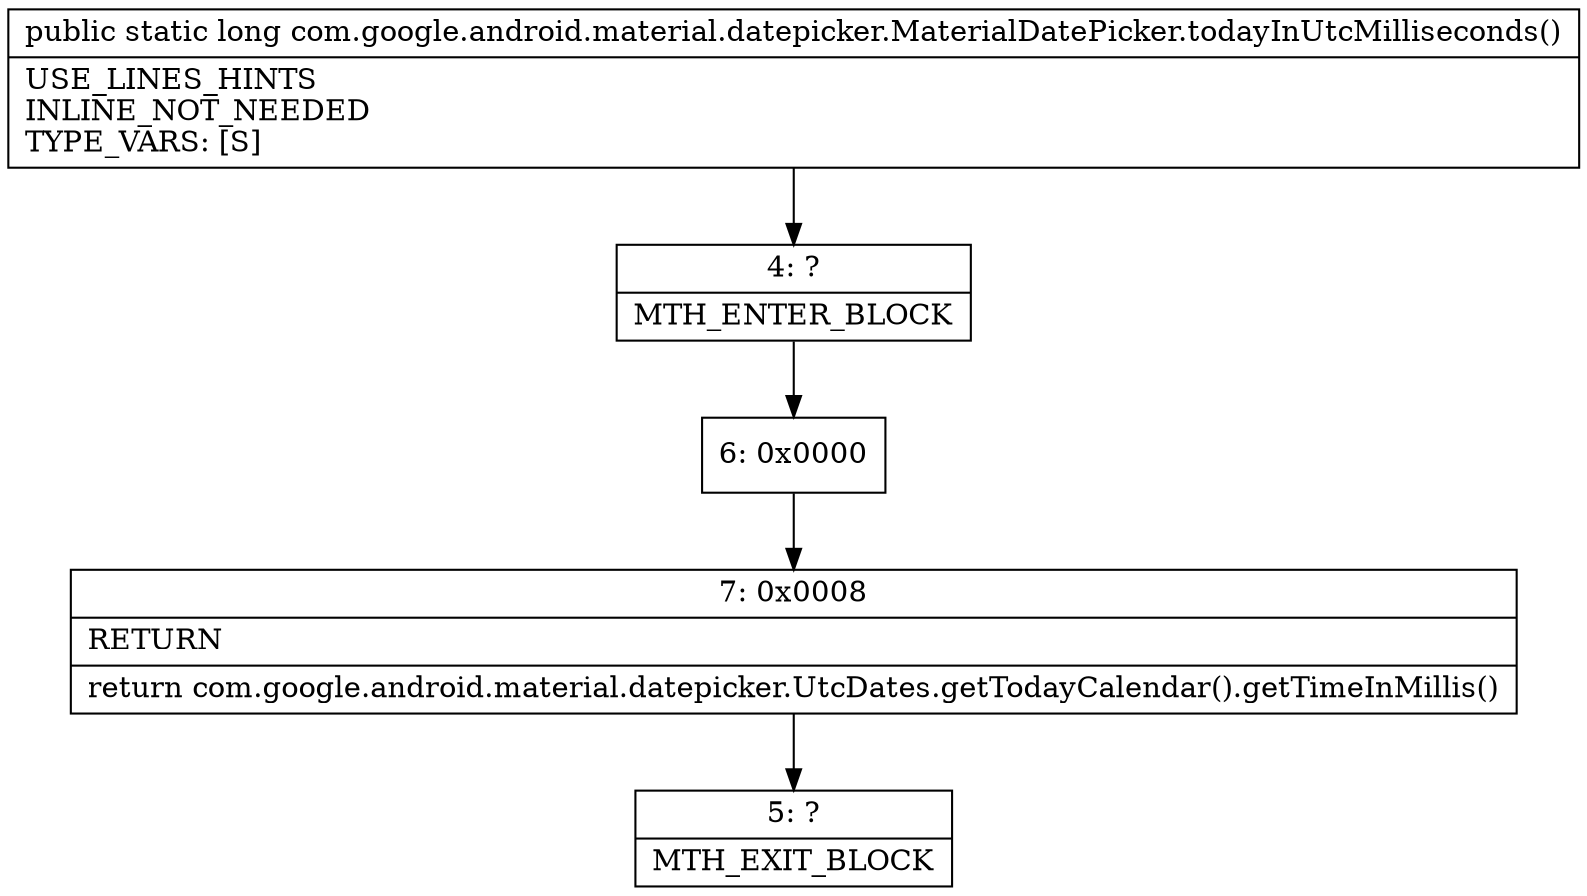 digraph "CFG forcom.google.android.material.datepicker.MaterialDatePicker.todayInUtcMilliseconds()J" {
Node_4 [shape=record,label="{4\:\ ?|MTH_ENTER_BLOCK\l}"];
Node_6 [shape=record,label="{6\:\ 0x0000}"];
Node_7 [shape=record,label="{7\:\ 0x0008|RETURN\l|return com.google.android.material.datepicker.UtcDates.getTodayCalendar().getTimeInMillis()\l}"];
Node_5 [shape=record,label="{5\:\ ?|MTH_EXIT_BLOCK\l}"];
MethodNode[shape=record,label="{public static long com.google.android.material.datepicker.MaterialDatePicker.todayInUtcMilliseconds()  | USE_LINES_HINTS\lINLINE_NOT_NEEDED\lTYPE_VARS: [S]\l}"];
MethodNode -> Node_4;Node_4 -> Node_6;
Node_6 -> Node_7;
Node_7 -> Node_5;
}

